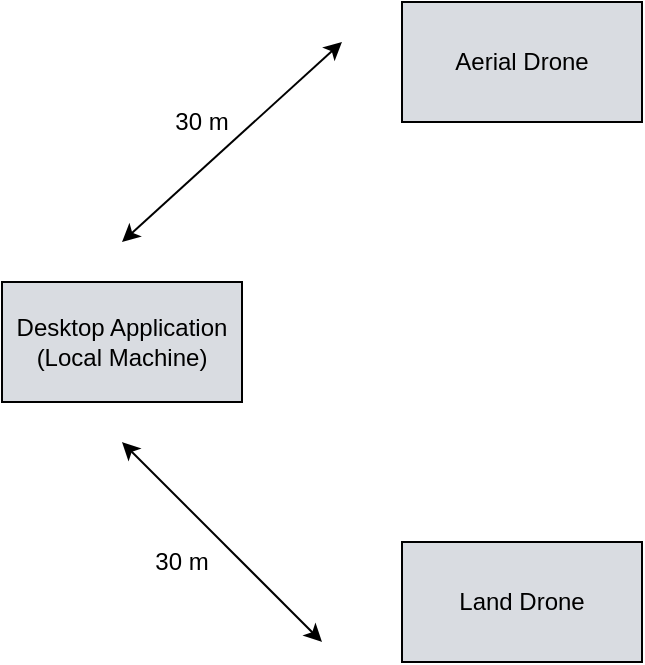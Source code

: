 <mxfile version="13.10.1" type="device"><diagram id="uY3I4drx7hBtEeBJu4UO" name="Page-1"><mxGraphModel dx="1662" dy="762" grid="1" gridSize="10" guides="1" tooltips="1" connect="1" arrows="1" fold="1" page="1" pageScale="1" pageWidth="850" pageHeight="1100" math="0" shadow="0"><root><mxCell id="0"/><mxCell id="1" parent="0"/><mxCell id="7HqBnHXHeQK50eXwD2dZ-1" value="Desktop Application&lt;br&gt;(Local Machine)" style="rounded=0;whiteSpace=wrap;html=1;fillColor=#D9DCE1;" vertex="1" parent="1"><mxGeometry x="120" y="340" width="120" height="60" as="geometry"/></mxCell><mxCell id="7HqBnHXHeQK50eXwD2dZ-3" value="" style="shape=image;verticalLabelPosition=bottom;labelBackgroundColor=#ffffff;verticalAlign=top;aspect=fixed;imageAspect=0;image=https://assets.stickpng.com/images/580b585b2edbce24c47b2488.png;rotation=45;" vertex="1" parent="1"><mxGeometry x="240" y="260" width="80" height="80" as="geometry"/></mxCell><mxCell id="7HqBnHXHeQK50eXwD2dZ-4" value="" style="shape=image;verticalLabelPosition=bottom;labelBackgroundColor=#ffffff;verticalAlign=top;aspect=fixed;imageAspect=0;image=https://assets.stickpng.com/images/580b585b2edbce24c47b2488.png;rotation=129;" vertex="1" parent="1"><mxGeometry x="240" y="400" width="80" height="80" as="geometry"/></mxCell><mxCell id="7HqBnHXHeQK50eXwD2dZ-5" value="Aerial Drone" style="rounded=0;whiteSpace=wrap;html=1;fillColor=#D9DCE1;" vertex="1" parent="1"><mxGeometry x="320" y="200" width="120" height="60" as="geometry"/></mxCell><mxCell id="7HqBnHXHeQK50eXwD2dZ-6" value="Land Drone" style="rounded=0;whiteSpace=wrap;html=1;fillColor=#D9DCE1;" vertex="1" parent="1"><mxGeometry x="320" y="470" width="120" height="60" as="geometry"/></mxCell><mxCell id="7HqBnHXHeQK50eXwD2dZ-7" value="" style="endArrow=classic;startArrow=classic;html=1;" edge="1" parent="1"><mxGeometry width="50" height="50" relative="1" as="geometry"><mxPoint x="180" y="320" as="sourcePoint"/><mxPoint x="290" y="220" as="targetPoint"/></mxGeometry></mxCell><mxCell id="7HqBnHXHeQK50eXwD2dZ-8" value="" style="endArrow=classic;startArrow=classic;html=1;" edge="1" parent="1"><mxGeometry width="50" height="50" relative="1" as="geometry"><mxPoint x="280" y="520" as="sourcePoint"/><mxPoint x="180" y="420" as="targetPoint"/></mxGeometry></mxCell><mxCell id="7HqBnHXHeQK50eXwD2dZ-9" value="30 m" style="text;html=1;strokeColor=none;fillColor=none;align=center;verticalAlign=middle;whiteSpace=wrap;rounded=0;" vertex="1" parent="1"><mxGeometry x="200" y="250" width="40" height="20" as="geometry"/></mxCell><mxCell id="7HqBnHXHeQK50eXwD2dZ-10" value="30 m" style="text;html=1;strokeColor=none;fillColor=none;align=center;verticalAlign=middle;whiteSpace=wrap;rounded=0;" vertex="1" parent="1"><mxGeometry x="190" y="470" width="40" height="20" as="geometry"/></mxCell></root></mxGraphModel></diagram></mxfile>